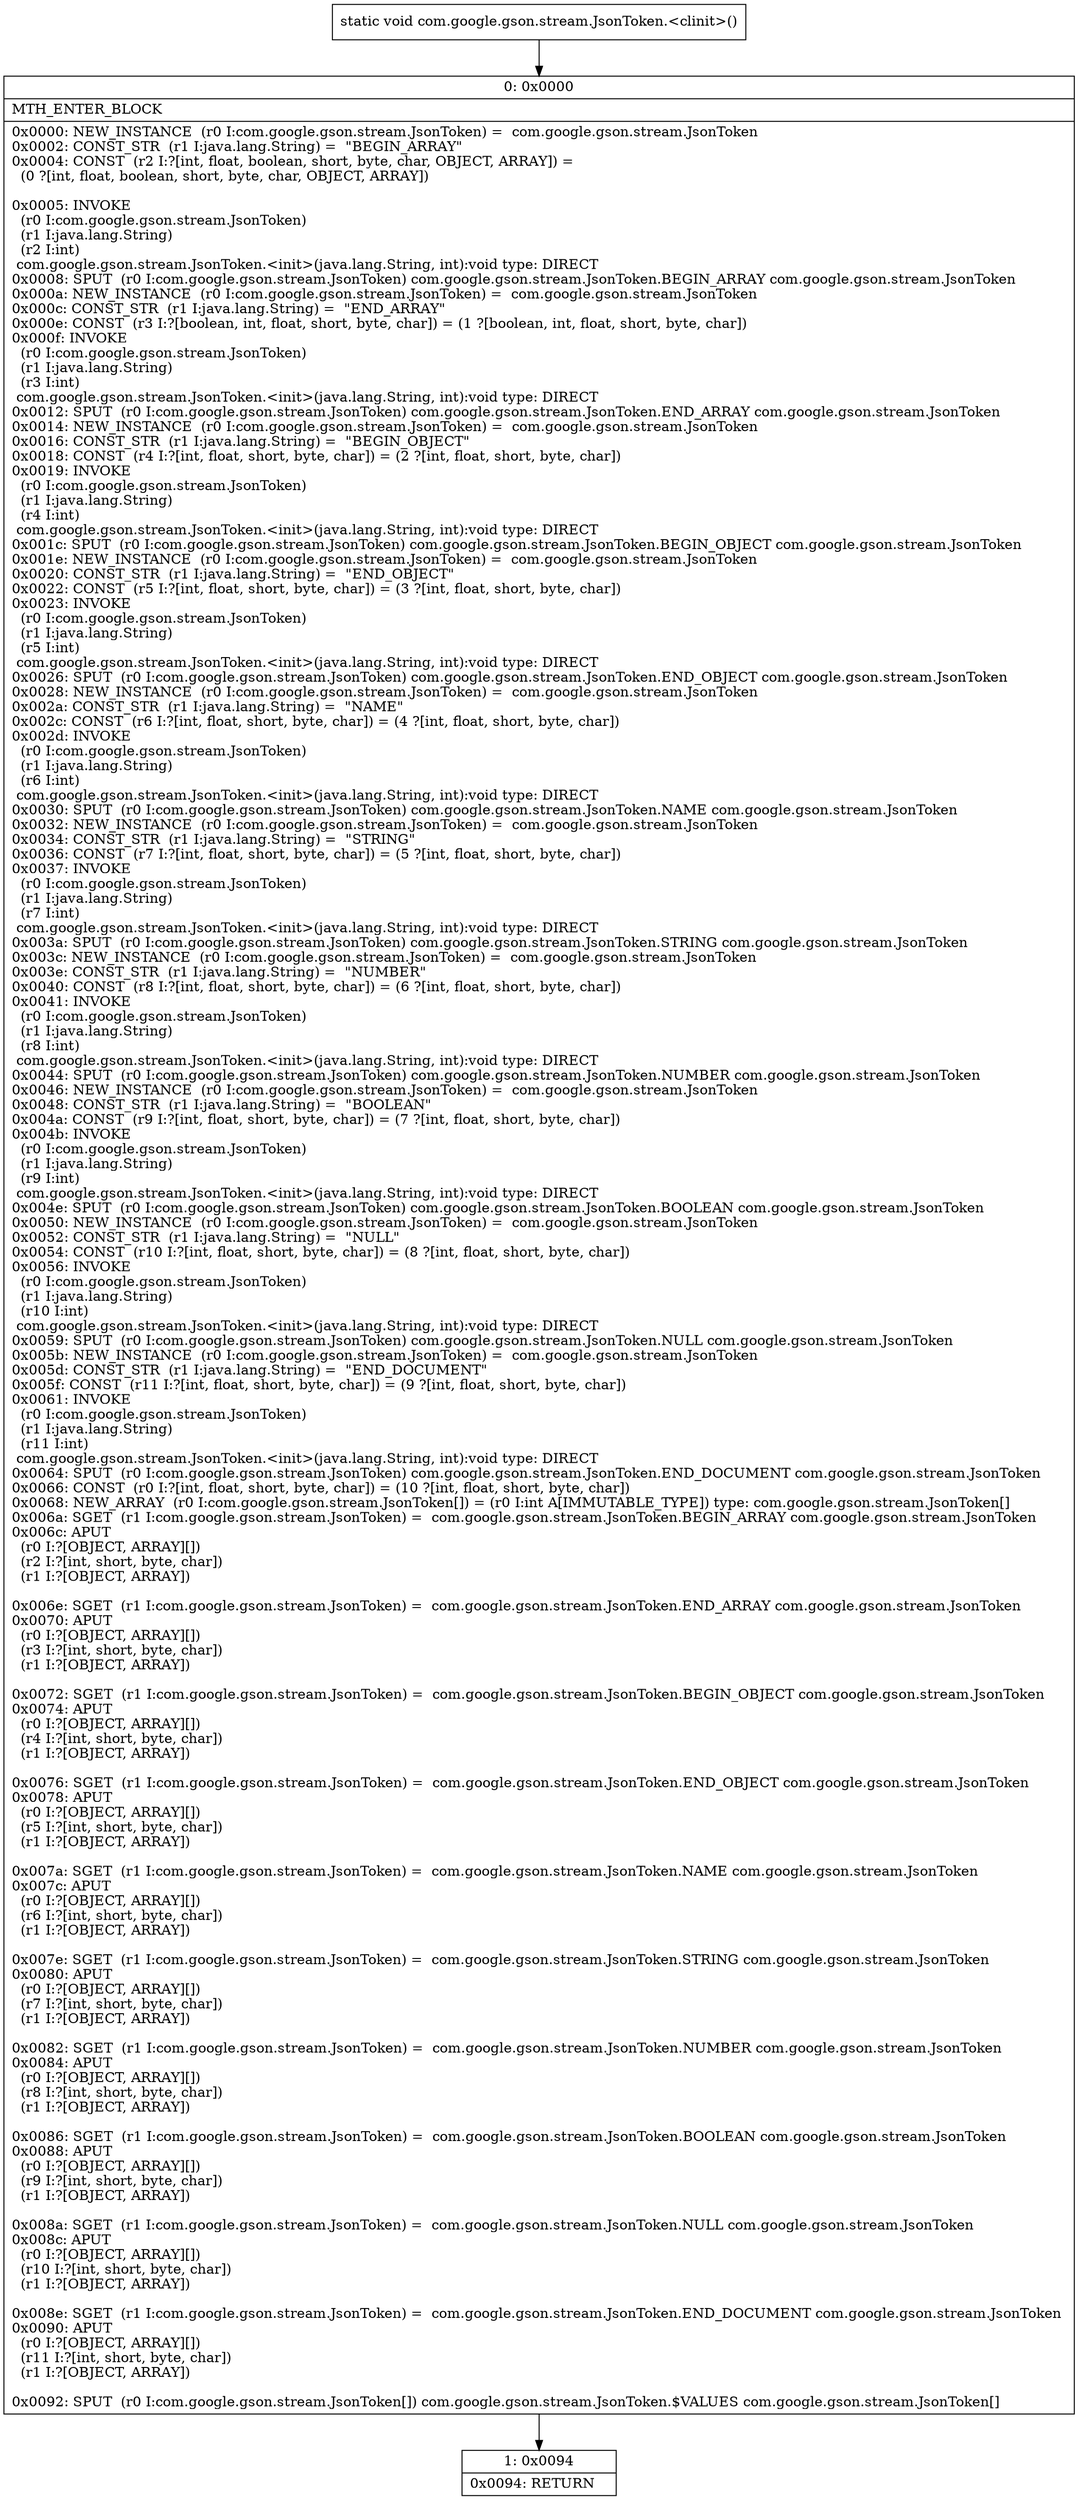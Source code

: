 digraph "CFG forcom.google.gson.stream.JsonToken.\<clinit\>()V" {
Node_0 [shape=record,label="{0\:\ 0x0000|MTH_ENTER_BLOCK\l|0x0000: NEW_INSTANCE  (r0 I:com.google.gson.stream.JsonToken) =  com.google.gson.stream.JsonToken \l0x0002: CONST_STR  (r1 I:java.lang.String) =  \"BEGIN_ARRAY\" \l0x0004: CONST  (r2 I:?[int, float, boolean, short, byte, char, OBJECT, ARRAY]) = \l  (0 ?[int, float, boolean, short, byte, char, OBJECT, ARRAY])\l \l0x0005: INVOKE  \l  (r0 I:com.google.gson.stream.JsonToken)\l  (r1 I:java.lang.String)\l  (r2 I:int)\l com.google.gson.stream.JsonToken.\<init\>(java.lang.String, int):void type: DIRECT \l0x0008: SPUT  (r0 I:com.google.gson.stream.JsonToken) com.google.gson.stream.JsonToken.BEGIN_ARRAY com.google.gson.stream.JsonToken \l0x000a: NEW_INSTANCE  (r0 I:com.google.gson.stream.JsonToken) =  com.google.gson.stream.JsonToken \l0x000c: CONST_STR  (r1 I:java.lang.String) =  \"END_ARRAY\" \l0x000e: CONST  (r3 I:?[boolean, int, float, short, byte, char]) = (1 ?[boolean, int, float, short, byte, char]) \l0x000f: INVOKE  \l  (r0 I:com.google.gson.stream.JsonToken)\l  (r1 I:java.lang.String)\l  (r3 I:int)\l com.google.gson.stream.JsonToken.\<init\>(java.lang.String, int):void type: DIRECT \l0x0012: SPUT  (r0 I:com.google.gson.stream.JsonToken) com.google.gson.stream.JsonToken.END_ARRAY com.google.gson.stream.JsonToken \l0x0014: NEW_INSTANCE  (r0 I:com.google.gson.stream.JsonToken) =  com.google.gson.stream.JsonToken \l0x0016: CONST_STR  (r1 I:java.lang.String) =  \"BEGIN_OBJECT\" \l0x0018: CONST  (r4 I:?[int, float, short, byte, char]) = (2 ?[int, float, short, byte, char]) \l0x0019: INVOKE  \l  (r0 I:com.google.gson.stream.JsonToken)\l  (r1 I:java.lang.String)\l  (r4 I:int)\l com.google.gson.stream.JsonToken.\<init\>(java.lang.String, int):void type: DIRECT \l0x001c: SPUT  (r0 I:com.google.gson.stream.JsonToken) com.google.gson.stream.JsonToken.BEGIN_OBJECT com.google.gson.stream.JsonToken \l0x001e: NEW_INSTANCE  (r0 I:com.google.gson.stream.JsonToken) =  com.google.gson.stream.JsonToken \l0x0020: CONST_STR  (r1 I:java.lang.String) =  \"END_OBJECT\" \l0x0022: CONST  (r5 I:?[int, float, short, byte, char]) = (3 ?[int, float, short, byte, char]) \l0x0023: INVOKE  \l  (r0 I:com.google.gson.stream.JsonToken)\l  (r1 I:java.lang.String)\l  (r5 I:int)\l com.google.gson.stream.JsonToken.\<init\>(java.lang.String, int):void type: DIRECT \l0x0026: SPUT  (r0 I:com.google.gson.stream.JsonToken) com.google.gson.stream.JsonToken.END_OBJECT com.google.gson.stream.JsonToken \l0x0028: NEW_INSTANCE  (r0 I:com.google.gson.stream.JsonToken) =  com.google.gson.stream.JsonToken \l0x002a: CONST_STR  (r1 I:java.lang.String) =  \"NAME\" \l0x002c: CONST  (r6 I:?[int, float, short, byte, char]) = (4 ?[int, float, short, byte, char]) \l0x002d: INVOKE  \l  (r0 I:com.google.gson.stream.JsonToken)\l  (r1 I:java.lang.String)\l  (r6 I:int)\l com.google.gson.stream.JsonToken.\<init\>(java.lang.String, int):void type: DIRECT \l0x0030: SPUT  (r0 I:com.google.gson.stream.JsonToken) com.google.gson.stream.JsonToken.NAME com.google.gson.stream.JsonToken \l0x0032: NEW_INSTANCE  (r0 I:com.google.gson.stream.JsonToken) =  com.google.gson.stream.JsonToken \l0x0034: CONST_STR  (r1 I:java.lang.String) =  \"STRING\" \l0x0036: CONST  (r7 I:?[int, float, short, byte, char]) = (5 ?[int, float, short, byte, char]) \l0x0037: INVOKE  \l  (r0 I:com.google.gson.stream.JsonToken)\l  (r1 I:java.lang.String)\l  (r7 I:int)\l com.google.gson.stream.JsonToken.\<init\>(java.lang.String, int):void type: DIRECT \l0x003a: SPUT  (r0 I:com.google.gson.stream.JsonToken) com.google.gson.stream.JsonToken.STRING com.google.gson.stream.JsonToken \l0x003c: NEW_INSTANCE  (r0 I:com.google.gson.stream.JsonToken) =  com.google.gson.stream.JsonToken \l0x003e: CONST_STR  (r1 I:java.lang.String) =  \"NUMBER\" \l0x0040: CONST  (r8 I:?[int, float, short, byte, char]) = (6 ?[int, float, short, byte, char]) \l0x0041: INVOKE  \l  (r0 I:com.google.gson.stream.JsonToken)\l  (r1 I:java.lang.String)\l  (r8 I:int)\l com.google.gson.stream.JsonToken.\<init\>(java.lang.String, int):void type: DIRECT \l0x0044: SPUT  (r0 I:com.google.gson.stream.JsonToken) com.google.gson.stream.JsonToken.NUMBER com.google.gson.stream.JsonToken \l0x0046: NEW_INSTANCE  (r0 I:com.google.gson.stream.JsonToken) =  com.google.gson.stream.JsonToken \l0x0048: CONST_STR  (r1 I:java.lang.String) =  \"BOOLEAN\" \l0x004a: CONST  (r9 I:?[int, float, short, byte, char]) = (7 ?[int, float, short, byte, char]) \l0x004b: INVOKE  \l  (r0 I:com.google.gson.stream.JsonToken)\l  (r1 I:java.lang.String)\l  (r9 I:int)\l com.google.gson.stream.JsonToken.\<init\>(java.lang.String, int):void type: DIRECT \l0x004e: SPUT  (r0 I:com.google.gson.stream.JsonToken) com.google.gson.stream.JsonToken.BOOLEAN com.google.gson.stream.JsonToken \l0x0050: NEW_INSTANCE  (r0 I:com.google.gson.stream.JsonToken) =  com.google.gson.stream.JsonToken \l0x0052: CONST_STR  (r1 I:java.lang.String) =  \"NULL\" \l0x0054: CONST  (r10 I:?[int, float, short, byte, char]) = (8 ?[int, float, short, byte, char]) \l0x0056: INVOKE  \l  (r0 I:com.google.gson.stream.JsonToken)\l  (r1 I:java.lang.String)\l  (r10 I:int)\l com.google.gson.stream.JsonToken.\<init\>(java.lang.String, int):void type: DIRECT \l0x0059: SPUT  (r0 I:com.google.gson.stream.JsonToken) com.google.gson.stream.JsonToken.NULL com.google.gson.stream.JsonToken \l0x005b: NEW_INSTANCE  (r0 I:com.google.gson.stream.JsonToken) =  com.google.gson.stream.JsonToken \l0x005d: CONST_STR  (r1 I:java.lang.String) =  \"END_DOCUMENT\" \l0x005f: CONST  (r11 I:?[int, float, short, byte, char]) = (9 ?[int, float, short, byte, char]) \l0x0061: INVOKE  \l  (r0 I:com.google.gson.stream.JsonToken)\l  (r1 I:java.lang.String)\l  (r11 I:int)\l com.google.gson.stream.JsonToken.\<init\>(java.lang.String, int):void type: DIRECT \l0x0064: SPUT  (r0 I:com.google.gson.stream.JsonToken) com.google.gson.stream.JsonToken.END_DOCUMENT com.google.gson.stream.JsonToken \l0x0066: CONST  (r0 I:?[int, float, short, byte, char]) = (10 ?[int, float, short, byte, char]) \l0x0068: NEW_ARRAY  (r0 I:com.google.gson.stream.JsonToken[]) = (r0 I:int A[IMMUTABLE_TYPE]) type: com.google.gson.stream.JsonToken[] \l0x006a: SGET  (r1 I:com.google.gson.stream.JsonToken) =  com.google.gson.stream.JsonToken.BEGIN_ARRAY com.google.gson.stream.JsonToken \l0x006c: APUT  \l  (r0 I:?[OBJECT, ARRAY][])\l  (r2 I:?[int, short, byte, char])\l  (r1 I:?[OBJECT, ARRAY])\l \l0x006e: SGET  (r1 I:com.google.gson.stream.JsonToken) =  com.google.gson.stream.JsonToken.END_ARRAY com.google.gson.stream.JsonToken \l0x0070: APUT  \l  (r0 I:?[OBJECT, ARRAY][])\l  (r3 I:?[int, short, byte, char])\l  (r1 I:?[OBJECT, ARRAY])\l \l0x0072: SGET  (r1 I:com.google.gson.stream.JsonToken) =  com.google.gson.stream.JsonToken.BEGIN_OBJECT com.google.gson.stream.JsonToken \l0x0074: APUT  \l  (r0 I:?[OBJECT, ARRAY][])\l  (r4 I:?[int, short, byte, char])\l  (r1 I:?[OBJECT, ARRAY])\l \l0x0076: SGET  (r1 I:com.google.gson.stream.JsonToken) =  com.google.gson.stream.JsonToken.END_OBJECT com.google.gson.stream.JsonToken \l0x0078: APUT  \l  (r0 I:?[OBJECT, ARRAY][])\l  (r5 I:?[int, short, byte, char])\l  (r1 I:?[OBJECT, ARRAY])\l \l0x007a: SGET  (r1 I:com.google.gson.stream.JsonToken) =  com.google.gson.stream.JsonToken.NAME com.google.gson.stream.JsonToken \l0x007c: APUT  \l  (r0 I:?[OBJECT, ARRAY][])\l  (r6 I:?[int, short, byte, char])\l  (r1 I:?[OBJECT, ARRAY])\l \l0x007e: SGET  (r1 I:com.google.gson.stream.JsonToken) =  com.google.gson.stream.JsonToken.STRING com.google.gson.stream.JsonToken \l0x0080: APUT  \l  (r0 I:?[OBJECT, ARRAY][])\l  (r7 I:?[int, short, byte, char])\l  (r1 I:?[OBJECT, ARRAY])\l \l0x0082: SGET  (r1 I:com.google.gson.stream.JsonToken) =  com.google.gson.stream.JsonToken.NUMBER com.google.gson.stream.JsonToken \l0x0084: APUT  \l  (r0 I:?[OBJECT, ARRAY][])\l  (r8 I:?[int, short, byte, char])\l  (r1 I:?[OBJECT, ARRAY])\l \l0x0086: SGET  (r1 I:com.google.gson.stream.JsonToken) =  com.google.gson.stream.JsonToken.BOOLEAN com.google.gson.stream.JsonToken \l0x0088: APUT  \l  (r0 I:?[OBJECT, ARRAY][])\l  (r9 I:?[int, short, byte, char])\l  (r1 I:?[OBJECT, ARRAY])\l \l0x008a: SGET  (r1 I:com.google.gson.stream.JsonToken) =  com.google.gson.stream.JsonToken.NULL com.google.gson.stream.JsonToken \l0x008c: APUT  \l  (r0 I:?[OBJECT, ARRAY][])\l  (r10 I:?[int, short, byte, char])\l  (r1 I:?[OBJECT, ARRAY])\l \l0x008e: SGET  (r1 I:com.google.gson.stream.JsonToken) =  com.google.gson.stream.JsonToken.END_DOCUMENT com.google.gson.stream.JsonToken \l0x0090: APUT  \l  (r0 I:?[OBJECT, ARRAY][])\l  (r11 I:?[int, short, byte, char])\l  (r1 I:?[OBJECT, ARRAY])\l \l0x0092: SPUT  (r0 I:com.google.gson.stream.JsonToken[]) com.google.gson.stream.JsonToken.$VALUES com.google.gson.stream.JsonToken[] \l}"];
Node_1 [shape=record,label="{1\:\ 0x0094|0x0094: RETURN   \l}"];
MethodNode[shape=record,label="{static void com.google.gson.stream.JsonToken.\<clinit\>() }"];
MethodNode -> Node_0;
Node_0 -> Node_1;
}

